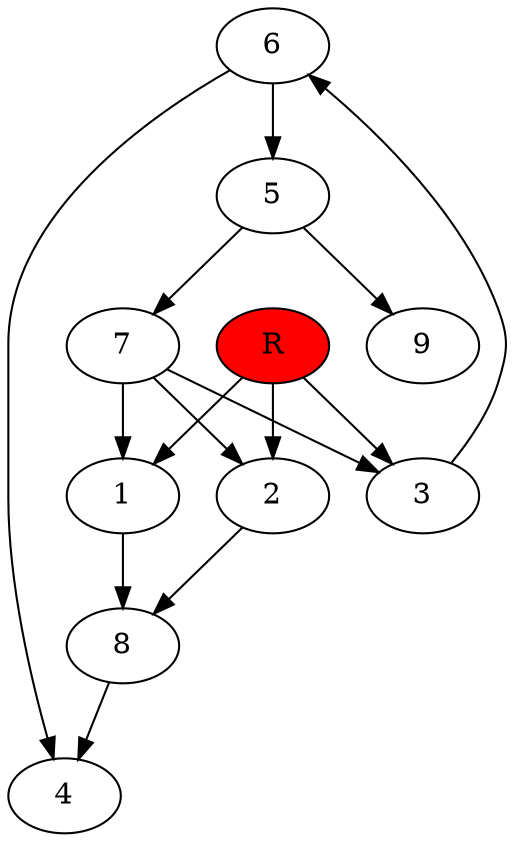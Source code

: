 digraph prb79668 {
	1
	2
	3
	4
	5
	6
	7
	8
	R [fillcolor="#ff0000" style=filled]
	1 -> 8
	2 -> 8
	3 -> 6
	5 -> 7
	5 -> 9
	6 -> 4
	6 -> 5
	7 -> 1
	7 -> 2
	7 -> 3
	8 -> 4
	R -> 1
	R -> 2
	R -> 3
}
